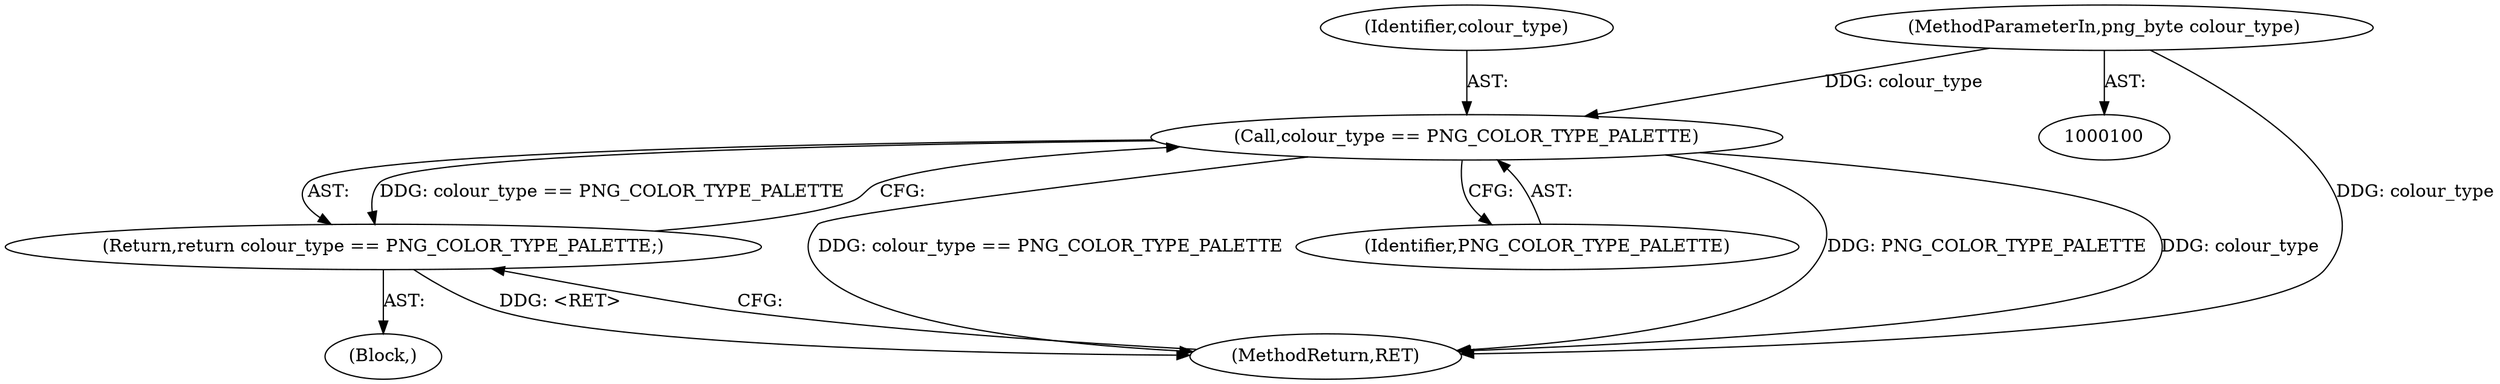 digraph "1_Android_9d4853418ab2f754c2b63e091c29c5529b8b86ca_72@del" {
"1000103" [label="(MethodParameterIn,png_byte colour_type)"];
"1000119" [label="(Call,colour_type == PNG_COLOR_TYPE_PALETTE)"];
"1000118" [label="(Return,return colour_type == PNG_COLOR_TYPE_PALETTE;)"];
"1000121" [label="(Identifier,PNG_COLOR_TYPE_PALETTE)"];
"1000103" [label="(MethodParameterIn,png_byte colour_type)"];
"1000119" [label="(Call,colour_type == PNG_COLOR_TYPE_PALETTE)"];
"1000120" [label="(Identifier,colour_type)"];
"1000122" [label="(MethodReturn,RET)"];
"1000105" [label="(Block,)"];
"1000118" [label="(Return,return colour_type == PNG_COLOR_TYPE_PALETTE;)"];
"1000103" -> "1000100"  [label="AST: "];
"1000103" -> "1000122"  [label="DDG: colour_type"];
"1000103" -> "1000119"  [label="DDG: colour_type"];
"1000119" -> "1000118"  [label="AST: "];
"1000119" -> "1000121"  [label="CFG: "];
"1000120" -> "1000119"  [label="AST: "];
"1000121" -> "1000119"  [label="AST: "];
"1000118" -> "1000119"  [label="CFG: "];
"1000119" -> "1000122"  [label="DDG: colour_type == PNG_COLOR_TYPE_PALETTE"];
"1000119" -> "1000122"  [label="DDG: PNG_COLOR_TYPE_PALETTE"];
"1000119" -> "1000122"  [label="DDG: colour_type"];
"1000119" -> "1000118"  [label="DDG: colour_type == PNG_COLOR_TYPE_PALETTE"];
"1000118" -> "1000105"  [label="AST: "];
"1000122" -> "1000118"  [label="CFG: "];
"1000118" -> "1000122"  [label="DDG: <RET>"];
}
